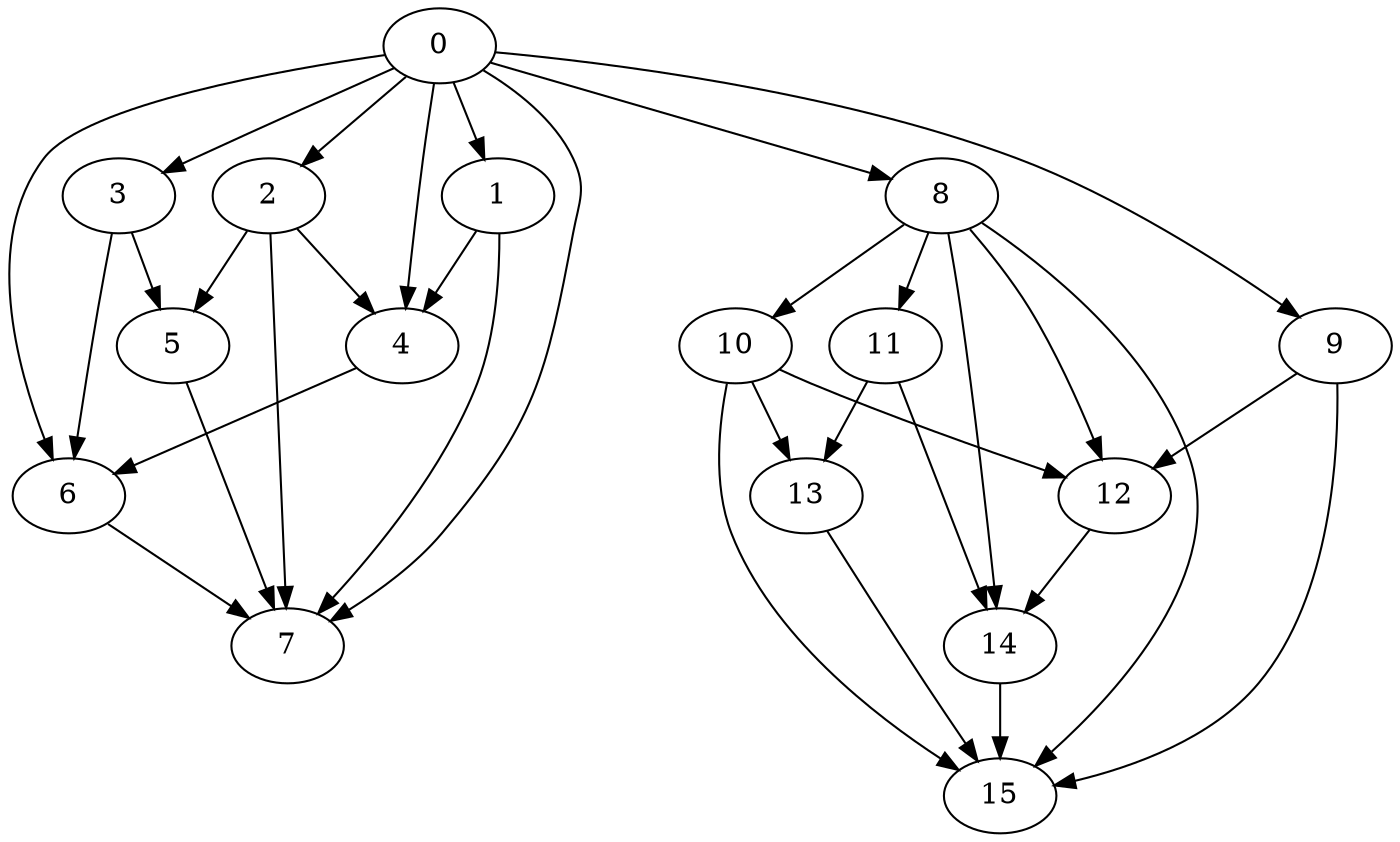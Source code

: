 digraph "Random_Nodes_8_Density_2.0_CCR_0.1_WeightType_Random" {
	0	 [Weight=35];
	1	 [Weight=88];
	0 -> 1	 [Weight=3];
	2	 [Weight=176];
	0 -> 2	 [Weight=9];
	3	 [Weight=159];
	0 -> 3	 [Weight=7];
	4	 [Weight=176];
	0 -> 4	 [Weight=5];
	6	 [Weight=141];
	0 -> 6	 [Weight=4];
	7	 [Weight=53];
	0 -> 7	 [Weight=9];
	1 -> 4	 [Weight=10];
	1 -> 7	 [Weight=6];
	2 -> 4	 [Weight=8];
	5	 [Weight=141];
	2 -> 5	 [Weight=6];
	2 -> 7	 [Weight=3];
	3 -> 5	 [Weight=5];
	3 -> 6	 [Weight=8];
	4 -> 6	 [Weight=2];
	5 -> 7	 [Weight=4];
	6 -> 7	 [Weight=8];

		8	 [Weight=35];
    	9	 [Weight=88];
    	0 -> 8	 [Weight=7];
    	0 -> 9	 [Weight=7];
    	10	 [Weight=176];
    	8 -> 10	 [Weight=9];
    	11	 [Weight=159];
    	8 -> 11	 [Weight=7];
    	12	 [Weight=176];
    	8 -> 12	 [Weight=5];
    	14	 [Weight=141];
    	8 -> 14	 [Weight=4];
    	15	 [Weight=53];
    	8 -> 15	 [Weight=9];
    	9 -> 12	 [Weight=10];
    	9 -> 15	 [Weight=6];
    	10 -> 12	 [Weight=8];
    	13	 [Weight=141];
    	10 -> 13	 [Weight=6];
    	10 -> 15	 [Weight=3];
    	11 -> 13	 [Weight=5];
    	11 -> 14	 [Weight=8];
    	12 -> 14	 [Weight=2];
    	13 -> 15	 [Weight=4];
    	14 -> 15	 [Weight=8];
}
